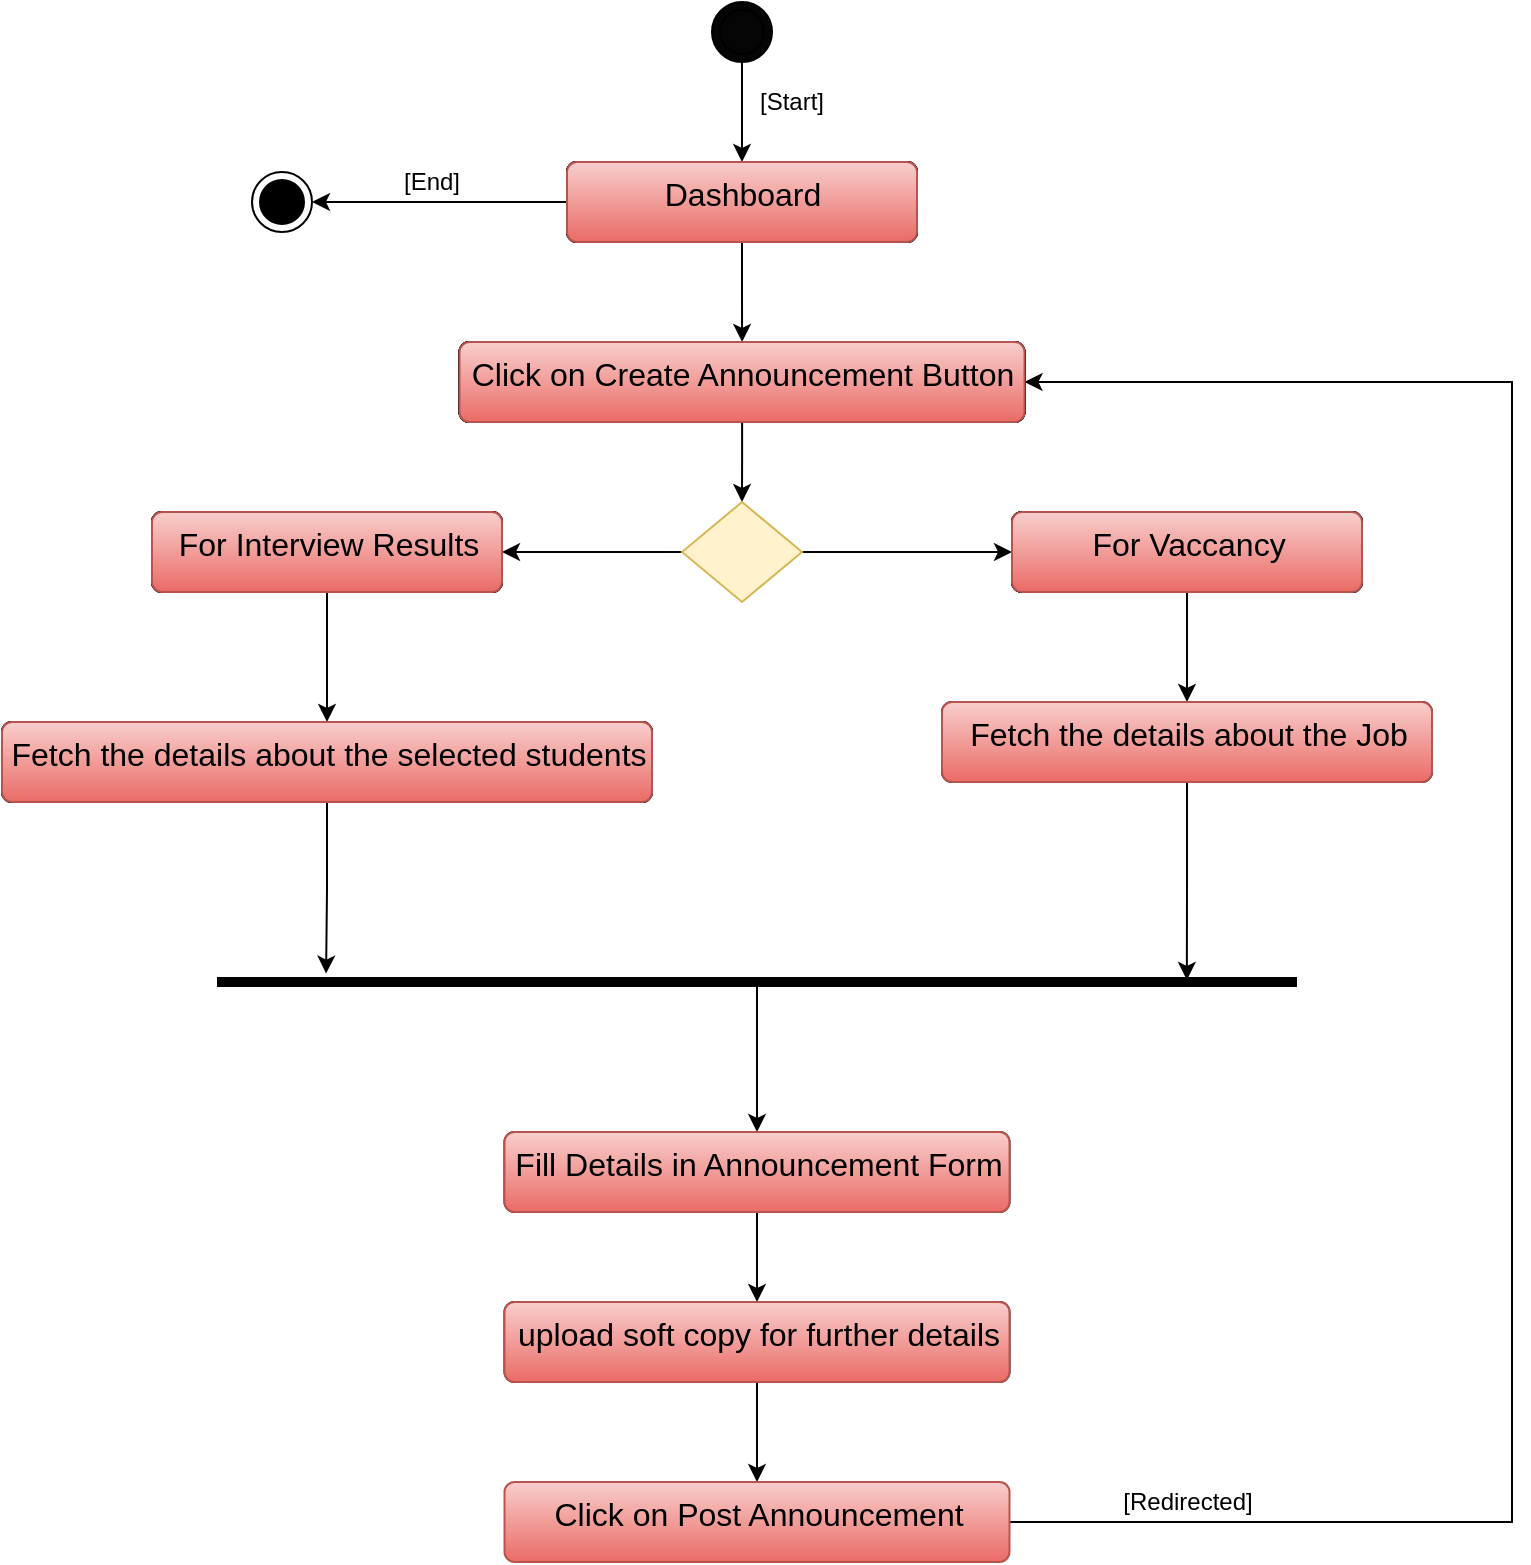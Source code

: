 <mxfile version="14.1.8" type="device"><diagram id="921BJGlafs_5EbutIVSt" name="Page-1"><mxGraphModel dx="1024" dy="592" grid="1" gridSize="10" guides="1" tooltips="1" connect="1" arrows="1" fold="1" page="1" pageScale="1" pageWidth="827" pageHeight="1169" math="0" shadow="0"><root><mxCell id="0"/><mxCell id="1" parent="0"/><mxCell id="Q2vQtx4n_v3ldlDlV-Kz-7" style="edgeStyle=orthogonalEdgeStyle;rounded=0;orthogonalLoop=1;jettySize=auto;html=1;" edge="1" parent="1" source="Q2vQtx4n_v3ldlDlV-Kz-5" target="Q2vQtx4n_v3ldlDlV-Kz-6"><mxGeometry relative="1" as="geometry"/></mxCell><mxCell id="Q2vQtx4n_v3ldlDlV-Kz-5" value="" style="ellipse;shape=doubleEllipse;html=1;dashed=0;whitespace=wrap;aspect=fixed;fillColor=#050505;" vertex="1" parent="1"><mxGeometry x="360" y="20" width="30" height="30" as="geometry"/></mxCell><mxCell id="Q2vQtx4n_v3ldlDlV-Kz-10" style="edgeStyle=orthogonalEdgeStyle;rounded=0;orthogonalLoop=1;jettySize=auto;html=1;" edge="1" parent="1" source="Q2vQtx4n_v3ldlDlV-Kz-6" target="Q2vQtx4n_v3ldlDlV-Kz-8"><mxGeometry relative="1" as="geometry"/></mxCell><mxCell id="Q2vQtx4n_v3ldlDlV-Kz-38" style="edgeStyle=orthogonalEdgeStyle;rounded=0;orthogonalLoop=1;jettySize=auto;html=1;" edge="1" parent="1" source="Q2vQtx4n_v3ldlDlV-Kz-6" target="Q2vQtx4n_v3ldlDlV-Kz-37"><mxGeometry relative="1" as="geometry"/></mxCell><mxCell id="Q2vQtx4n_v3ldlDlV-Kz-6" value="&lt;font style=&quot;font-size: 16px&quot;&gt;Dashboard&lt;/font&gt;" style="html=1;align=center;verticalAlign=top;rounded=1;absoluteArcSize=1;arcSize=10;dashed=0;" vertex="1" parent="1"><mxGeometry x="287.5" y="100" width="175" height="40" as="geometry"/></mxCell><mxCell id="Q2vQtx4n_v3ldlDlV-Kz-12" style="edgeStyle=orthogonalEdgeStyle;rounded=0;orthogonalLoop=1;jettySize=auto;html=1;" edge="1" parent="1" source="Q2vQtx4n_v3ldlDlV-Kz-8" target="Q2vQtx4n_v3ldlDlV-Kz-11"><mxGeometry relative="1" as="geometry"/></mxCell><mxCell id="Q2vQtx4n_v3ldlDlV-Kz-8" value="&lt;font style=&quot;font-size: 16px&quot;&gt;Click on Create Announcement Button&lt;/font&gt;" style="html=1;align=center;verticalAlign=top;rounded=1;absoluteArcSize=1;arcSize=10;dashed=0;" vertex="1" parent="1"><mxGeometry x="233.75" y="190" width="282.5" height="40" as="geometry"/></mxCell><mxCell id="Q2vQtx4n_v3ldlDlV-Kz-14" style="edgeStyle=orthogonalEdgeStyle;rounded=0;orthogonalLoop=1;jettySize=auto;html=1;" edge="1" parent="1" source="Q2vQtx4n_v3ldlDlV-Kz-11" target="Q2vQtx4n_v3ldlDlV-Kz-13"><mxGeometry relative="1" as="geometry"/></mxCell><mxCell id="Q2vQtx4n_v3ldlDlV-Kz-16" style="edgeStyle=orthogonalEdgeStyle;rounded=0;orthogonalLoop=1;jettySize=auto;html=1;" edge="1" parent="1" source="Q2vQtx4n_v3ldlDlV-Kz-11" target="Q2vQtx4n_v3ldlDlV-Kz-15"><mxGeometry relative="1" as="geometry"><mxPoint x="270" y="295" as="targetPoint"/></mxGeometry></mxCell><mxCell id="Q2vQtx4n_v3ldlDlV-Kz-11" value="" style="rhombus;fillColor=#fff2cc;strokeColor=#d6b656;" vertex="1" parent="1"><mxGeometry x="345" y="270" width="60" height="50" as="geometry"/></mxCell><mxCell id="Q2vQtx4n_v3ldlDlV-Kz-20" style="edgeStyle=orthogonalEdgeStyle;rounded=0;orthogonalLoop=1;jettySize=auto;html=1;" edge="1" parent="1" source="Q2vQtx4n_v3ldlDlV-Kz-13" target="Q2vQtx4n_v3ldlDlV-Kz-19"><mxGeometry relative="1" as="geometry"/></mxCell><mxCell id="Q2vQtx4n_v3ldlDlV-Kz-13" value="&lt;font style=&quot;font-size: 16px&quot;&gt;For Vaccancy&lt;/font&gt;" style="html=1;align=center;verticalAlign=top;rounded=1;absoluteArcSize=1;arcSize=10;dashed=0;" vertex="1" parent="1"><mxGeometry x="510" y="275" width="175" height="40" as="geometry"/></mxCell><mxCell id="Q2vQtx4n_v3ldlDlV-Kz-18" style="edgeStyle=orthogonalEdgeStyle;rounded=0;orthogonalLoop=1;jettySize=auto;html=1;" edge="1" parent="1" source="Q2vQtx4n_v3ldlDlV-Kz-15" target="Q2vQtx4n_v3ldlDlV-Kz-17"><mxGeometry relative="1" as="geometry"/></mxCell><mxCell id="Q2vQtx4n_v3ldlDlV-Kz-15" value="&lt;font style=&quot;font-size: 16px&quot;&gt;For Interview Results&lt;/font&gt;" style="html=1;align=center;verticalAlign=top;rounded=1;absoluteArcSize=1;arcSize=10;dashed=0;" vertex="1" parent="1"><mxGeometry x="80" y="275" width="175" height="40" as="geometry"/></mxCell><mxCell id="Q2vQtx4n_v3ldlDlV-Kz-22" style="edgeStyle=orthogonalEdgeStyle;rounded=0;orthogonalLoop=1;jettySize=auto;html=1;entryX=-0.34;entryY=0.899;entryDx=0;entryDy=0;entryPerimeter=0;" edge="1" parent="1" source="Q2vQtx4n_v3ldlDlV-Kz-17" target="Q2vQtx4n_v3ldlDlV-Kz-21"><mxGeometry relative="1" as="geometry"/></mxCell><mxCell id="Q2vQtx4n_v3ldlDlV-Kz-17" value="&lt;span style=&quot;font-size: 16px&quot;&gt;Fetch the details about the selected students&lt;/span&gt;" style="html=1;align=center;verticalAlign=top;rounded=1;absoluteArcSize=1;arcSize=10;dashed=0;" vertex="1" parent="1"><mxGeometry x="5" y="380" width="325" height="40" as="geometry"/></mxCell><mxCell id="Q2vQtx4n_v3ldlDlV-Kz-23" style="edgeStyle=orthogonalEdgeStyle;rounded=0;orthogonalLoop=1;jettySize=auto;html=1;entryX=0.3;entryY=0.102;entryDx=0;entryDy=0;entryPerimeter=0;" edge="1" parent="1" source="Q2vQtx4n_v3ldlDlV-Kz-19" target="Q2vQtx4n_v3ldlDlV-Kz-21"><mxGeometry relative="1" as="geometry"/></mxCell><mxCell id="Q2vQtx4n_v3ldlDlV-Kz-19" value="&lt;span style=&quot;font-size: 16px&quot;&gt;Fetch the details about the Job&lt;/span&gt;" style="html=1;align=center;verticalAlign=top;rounded=1;absoluteArcSize=1;arcSize=10;dashed=0;" vertex="1" parent="1"><mxGeometry x="475" y="370" width="245" height="40" as="geometry"/></mxCell><mxCell id="Q2vQtx4n_v3ldlDlV-Kz-25" style="edgeStyle=orthogonalEdgeStyle;rounded=0;orthogonalLoop=1;jettySize=auto;html=1;entryX=0.5;entryY=0;entryDx=0;entryDy=0;" edge="1" parent="1" source="Q2vQtx4n_v3ldlDlV-Kz-21" target="Q2vQtx4n_v3ldlDlV-Kz-24"><mxGeometry relative="1" as="geometry"><mxPoint x="383" y="580" as="targetPoint"/></mxGeometry></mxCell><mxCell id="Q2vQtx4n_v3ldlDlV-Kz-21" value="" style="html=1;points=[];perimeter=orthogonalPerimeter;fillColor=#000000;strokeColor=none;rotation=90;" vertex="1" parent="1"><mxGeometry x="380" y="240" width="5" height="540" as="geometry"/></mxCell><mxCell id="Q2vQtx4n_v3ldlDlV-Kz-27" style="edgeStyle=orthogonalEdgeStyle;rounded=0;orthogonalLoop=1;jettySize=auto;html=1;" edge="1" parent="1" source="Q2vQtx4n_v3ldlDlV-Kz-24" target="Q2vQtx4n_v3ldlDlV-Kz-26"><mxGeometry relative="1" as="geometry"/></mxCell><mxCell id="Q2vQtx4n_v3ldlDlV-Kz-24" value="&lt;font style=&quot;font-size: 16px&quot;&gt;Fill Details in Announcement Form&lt;/font&gt;" style="html=1;align=center;verticalAlign=top;rounded=1;absoluteArcSize=1;arcSize=10;dashed=0;" vertex="1" parent="1"><mxGeometry x="256.25" y="585" width="252.5" height="40" as="geometry"/></mxCell><mxCell id="Q2vQtx4n_v3ldlDlV-Kz-33" style="edgeStyle=orthogonalEdgeStyle;rounded=0;orthogonalLoop=1;jettySize=auto;html=1;" edge="1" parent="1" source="Q2vQtx4n_v3ldlDlV-Kz-26" target="Q2vQtx4n_v3ldlDlV-Kz-32"><mxGeometry relative="1" as="geometry"/></mxCell><mxCell id="Q2vQtx4n_v3ldlDlV-Kz-26" value="&lt;font style=&quot;font-size: 16px&quot;&gt;upload soft copy for further details&lt;/font&gt;" style="html=1;align=center;verticalAlign=top;rounded=1;absoluteArcSize=1;arcSize=10;dashed=0;" vertex="1" parent="1"><mxGeometry x="256.25" y="670" width="252.5" height="40" as="geometry"/></mxCell><mxCell id="Q2vQtx4n_v3ldlDlV-Kz-35" style="edgeStyle=orthogonalEdgeStyle;rounded=0;orthogonalLoop=1;jettySize=auto;html=1;entryX=1;entryY=0.5;entryDx=0;entryDy=0;" edge="1" parent="1" source="Q2vQtx4n_v3ldlDlV-Kz-32" target="Q2vQtx4n_v3ldlDlV-Kz-8"><mxGeometry relative="1" as="geometry"><Array as="points"><mxPoint x="760" y="780"/><mxPoint x="760" y="210"/></Array></mxGeometry></mxCell><mxCell id="Q2vQtx4n_v3ldlDlV-Kz-32" value="&lt;font style=&quot;font-size: 16px&quot;&gt;Click on Post Announcement&lt;/font&gt;" style="html=1;align=center;verticalAlign=top;rounded=1;absoluteArcSize=1;arcSize=10;dashed=0;gradientColor=#ea6b66;fillColor=#f8cecc;strokeColor=#b85450;" vertex="1" parent="1"><mxGeometry x="256.25" y="760" width="252.5" height="40" as="geometry"/></mxCell><mxCell id="Q2vQtx4n_v3ldlDlV-Kz-36" value="[Redirected]" style="text;html=1;strokeColor=none;fillColor=none;align=center;verticalAlign=middle;whiteSpace=wrap;rounded=0;" vertex="1" parent="1"><mxGeometry x="577.5" y="760" width="40" height="20" as="geometry"/></mxCell><mxCell id="Q2vQtx4n_v3ldlDlV-Kz-37" value="" style="ellipse;html=1;shape=endState;fillColor=#000000;strokeColor=#000000;" vertex="1" parent="1"><mxGeometry x="130" y="105" width="30" height="30" as="geometry"/></mxCell><mxCell id="Q2vQtx4n_v3ldlDlV-Kz-39" value="[Start]" style="text;html=1;strokeColor=none;fillColor=none;align=center;verticalAlign=middle;whiteSpace=wrap;rounded=0;" vertex="1" parent="1"><mxGeometry x="380" y="60" width="40" height="20" as="geometry"/></mxCell><mxCell id="Q2vQtx4n_v3ldlDlV-Kz-40" value="[End]" style="text;html=1;strokeColor=none;fillColor=none;align=center;verticalAlign=middle;whiteSpace=wrap;rounded=0;" vertex="1" parent="1"><mxGeometry x="200" y="100" width="40" height="20" as="geometry"/></mxCell><mxCell id="Q2vQtx4n_v3ldlDlV-Kz-41" value="&lt;font style=&quot;font-size: 16px&quot;&gt;Dashboard&lt;/font&gt;" style="html=1;align=center;verticalAlign=top;rounded=1;absoluteArcSize=1;arcSize=10;dashed=0;" vertex="1" parent="1"><mxGeometry x="287.5" y="100" width="175" height="40" as="geometry"/></mxCell><mxCell id="Q2vQtx4n_v3ldlDlV-Kz-42" value="&lt;font style=&quot;font-size: 16px&quot;&gt;Click on Create Announcement Button&lt;/font&gt;" style="html=1;align=center;verticalAlign=top;rounded=1;absoluteArcSize=1;arcSize=10;dashed=0;" vertex="1" parent="1"><mxGeometry x="233.75" y="190" width="282.5" height="40" as="geometry"/></mxCell><mxCell id="Q2vQtx4n_v3ldlDlV-Kz-43" value="&lt;font style=&quot;font-size: 16px&quot;&gt;For Interview Results&lt;/font&gt;" style="html=1;align=center;verticalAlign=top;rounded=1;absoluteArcSize=1;arcSize=10;dashed=0;" vertex="1" parent="1"><mxGeometry x="80" y="275" width="175" height="40" as="geometry"/></mxCell><mxCell id="Q2vQtx4n_v3ldlDlV-Kz-44" value="&lt;font style=&quot;font-size: 16px&quot;&gt;For Vaccancy&lt;/font&gt;" style="html=1;align=center;verticalAlign=top;rounded=1;absoluteArcSize=1;arcSize=10;dashed=0;" vertex="1" parent="1"><mxGeometry x="510" y="275" width="175" height="40" as="geometry"/></mxCell><mxCell id="Q2vQtx4n_v3ldlDlV-Kz-45" value="&lt;font style=&quot;font-size: 16px&quot;&gt;Dashboard&lt;/font&gt;" style="html=1;align=center;verticalAlign=top;rounded=1;absoluteArcSize=1;arcSize=10;dashed=0;" vertex="1" parent="1"><mxGeometry x="287.5" y="100" width="175" height="40" as="geometry"/></mxCell><mxCell id="Q2vQtx4n_v3ldlDlV-Kz-46" value="&lt;font style=&quot;font-size: 16px&quot;&gt;Click on Create Announcement Button&lt;/font&gt;" style="html=1;align=center;verticalAlign=top;rounded=1;absoluteArcSize=1;arcSize=10;dashed=0;" vertex="1" parent="1"><mxGeometry x="233.75" y="190" width="282.5" height="40" as="geometry"/></mxCell><mxCell id="Q2vQtx4n_v3ldlDlV-Kz-47" value="&lt;font style=&quot;font-size: 16px&quot;&gt;For Interview Results&lt;/font&gt;" style="html=1;align=center;verticalAlign=top;rounded=1;absoluteArcSize=1;arcSize=10;dashed=0;" vertex="1" parent="1"><mxGeometry x="80" y="275" width="175" height="40" as="geometry"/></mxCell><mxCell id="Q2vQtx4n_v3ldlDlV-Kz-48" value="&lt;font style=&quot;font-size: 16px&quot;&gt;For Vaccancy&lt;/font&gt;" style="html=1;align=center;verticalAlign=top;rounded=1;absoluteArcSize=1;arcSize=10;dashed=0;" vertex="1" parent="1"><mxGeometry x="510" y="275" width="175" height="40" as="geometry"/></mxCell><mxCell id="Q2vQtx4n_v3ldlDlV-Kz-49" value="&lt;span style=&quot;font-size: 16px&quot;&gt;Fetch the details about the selected students&lt;/span&gt;" style="html=1;align=center;verticalAlign=top;rounded=1;absoluteArcSize=1;arcSize=10;dashed=0;" vertex="1" parent="1"><mxGeometry x="5" y="380" width="325" height="40" as="geometry"/></mxCell><mxCell id="Q2vQtx4n_v3ldlDlV-Kz-50" value="&lt;font style=&quot;font-size: 16px&quot;&gt;Dashboard&lt;/font&gt;" style="html=1;align=center;verticalAlign=top;rounded=1;absoluteArcSize=1;arcSize=10;dashed=0;" vertex="1" parent="1"><mxGeometry x="287.5" y="100" width="175" height="40" as="geometry"/></mxCell><mxCell id="Q2vQtx4n_v3ldlDlV-Kz-51" value="&lt;font style=&quot;font-size: 16px&quot;&gt;Click on Create Announcement Button&lt;/font&gt;" style="html=1;align=center;verticalAlign=top;rounded=1;absoluteArcSize=1;arcSize=10;dashed=0;" vertex="1" parent="1"><mxGeometry x="233.75" y="190" width="282.5" height="40" as="geometry"/></mxCell><mxCell id="Q2vQtx4n_v3ldlDlV-Kz-52" value="&lt;font style=&quot;font-size: 16px&quot;&gt;For Interview Results&lt;/font&gt;" style="html=1;align=center;verticalAlign=top;rounded=1;absoluteArcSize=1;arcSize=10;dashed=0;" vertex="1" parent="1"><mxGeometry x="80" y="275" width="175" height="40" as="geometry"/></mxCell><mxCell id="Q2vQtx4n_v3ldlDlV-Kz-53" value="&lt;font style=&quot;font-size: 16px&quot;&gt;For Vaccancy&lt;/font&gt;" style="html=1;align=center;verticalAlign=top;rounded=1;absoluteArcSize=1;arcSize=10;dashed=0;" vertex="1" parent="1"><mxGeometry x="510" y="275" width="175" height="40" as="geometry"/></mxCell><mxCell id="Q2vQtx4n_v3ldlDlV-Kz-54" value="&lt;span style=&quot;font-size: 16px&quot;&gt;Fetch the details about the selected students&lt;/span&gt;" style="html=1;align=center;verticalAlign=top;rounded=1;absoluteArcSize=1;arcSize=10;dashed=0;" vertex="1" parent="1"><mxGeometry x="5" y="380" width="325" height="40" as="geometry"/></mxCell><mxCell id="Q2vQtx4n_v3ldlDlV-Kz-55" value="&lt;font style=&quot;font-size: 16px&quot;&gt;Dashboard&lt;/font&gt;" style="html=1;align=center;verticalAlign=top;rounded=1;absoluteArcSize=1;arcSize=10;dashed=0;gradientColor=#ea6b66;fillColor=#f8cecc;strokeColor=#b85450;" vertex="1" parent="1"><mxGeometry x="287.5" y="100" width="175" height="40" as="geometry"/></mxCell><mxCell id="Q2vQtx4n_v3ldlDlV-Kz-56" value="&lt;font style=&quot;font-size: 16px&quot;&gt;Click on Create Announcement Button&lt;/font&gt;" style="html=1;align=center;verticalAlign=top;rounded=1;absoluteArcSize=1;arcSize=10;dashed=0;gradientColor=#ea6b66;fillColor=#f8cecc;strokeColor=#b85450;" vertex="1" parent="1"><mxGeometry x="233.75" y="190" width="282.5" height="40" as="geometry"/></mxCell><mxCell id="Q2vQtx4n_v3ldlDlV-Kz-57" value="&lt;font style=&quot;font-size: 16px&quot;&gt;For Interview Results&lt;/font&gt;" style="html=1;align=center;verticalAlign=top;rounded=1;absoluteArcSize=1;arcSize=10;dashed=0;gradientColor=#ea6b66;fillColor=#f8cecc;strokeColor=#b85450;" vertex="1" parent="1"><mxGeometry x="80" y="275" width="175" height="40" as="geometry"/></mxCell><mxCell id="Q2vQtx4n_v3ldlDlV-Kz-58" value="&lt;font style=&quot;font-size: 16px&quot;&gt;For Vaccancy&lt;/font&gt;" style="html=1;align=center;verticalAlign=top;rounded=1;absoluteArcSize=1;arcSize=10;dashed=0;gradientColor=#ea6b66;fillColor=#f8cecc;strokeColor=#b85450;" vertex="1" parent="1"><mxGeometry x="510" y="275" width="175" height="40" as="geometry"/></mxCell><mxCell id="Q2vQtx4n_v3ldlDlV-Kz-59" value="&lt;span style=&quot;font-size: 16px&quot;&gt;Fetch the details about the selected students&lt;/span&gt;" style="html=1;align=center;verticalAlign=top;rounded=1;absoluteArcSize=1;arcSize=10;dashed=0;gradientColor=#ea6b66;fillColor=#f8cecc;strokeColor=#b85450;" vertex="1" parent="1"><mxGeometry x="5" y="380" width="325" height="40" as="geometry"/></mxCell><mxCell id="Q2vQtx4n_v3ldlDlV-Kz-60" value="&lt;span style=&quot;font-size: 16px&quot;&gt;Fetch the details about the Job&lt;/span&gt;" style="html=1;align=center;verticalAlign=top;rounded=1;absoluteArcSize=1;arcSize=10;dashed=0;gradientColor=#ea6b66;fillColor=#f8cecc;strokeColor=#b85450;" vertex="1" parent="1"><mxGeometry x="475" y="370" width="245" height="40" as="geometry"/></mxCell><mxCell id="Q2vQtx4n_v3ldlDlV-Kz-61" value="&lt;font style=&quot;font-size: 16px&quot;&gt;Fill Details in Announcement Form&lt;/font&gt;" style="html=1;align=center;verticalAlign=top;rounded=1;absoluteArcSize=1;arcSize=10;dashed=0;gradientColor=#ea6b66;fillColor=#f8cecc;strokeColor=#b85450;" vertex="1" parent="1"><mxGeometry x="256.25" y="585" width="252.5" height="40" as="geometry"/></mxCell><mxCell id="Q2vQtx4n_v3ldlDlV-Kz-62" value="&lt;font style=&quot;font-size: 16px&quot;&gt;upload soft copy for further details&lt;/font&gt;" style="html=1;align=center;verticalAlign=top;rounded=1;absoluteArcSize=1;arcSize=10;dashed=0;gradientColor=#ea6b66;fillColor=#f8cecc;strokeColor=#b85450;" vertex="1" parent="1"><mxGeometry x="256.25" y="670" width="252.5" height="40" as="geometry"/></mxCell></root></mxGraphModel></diagram></mxfile>